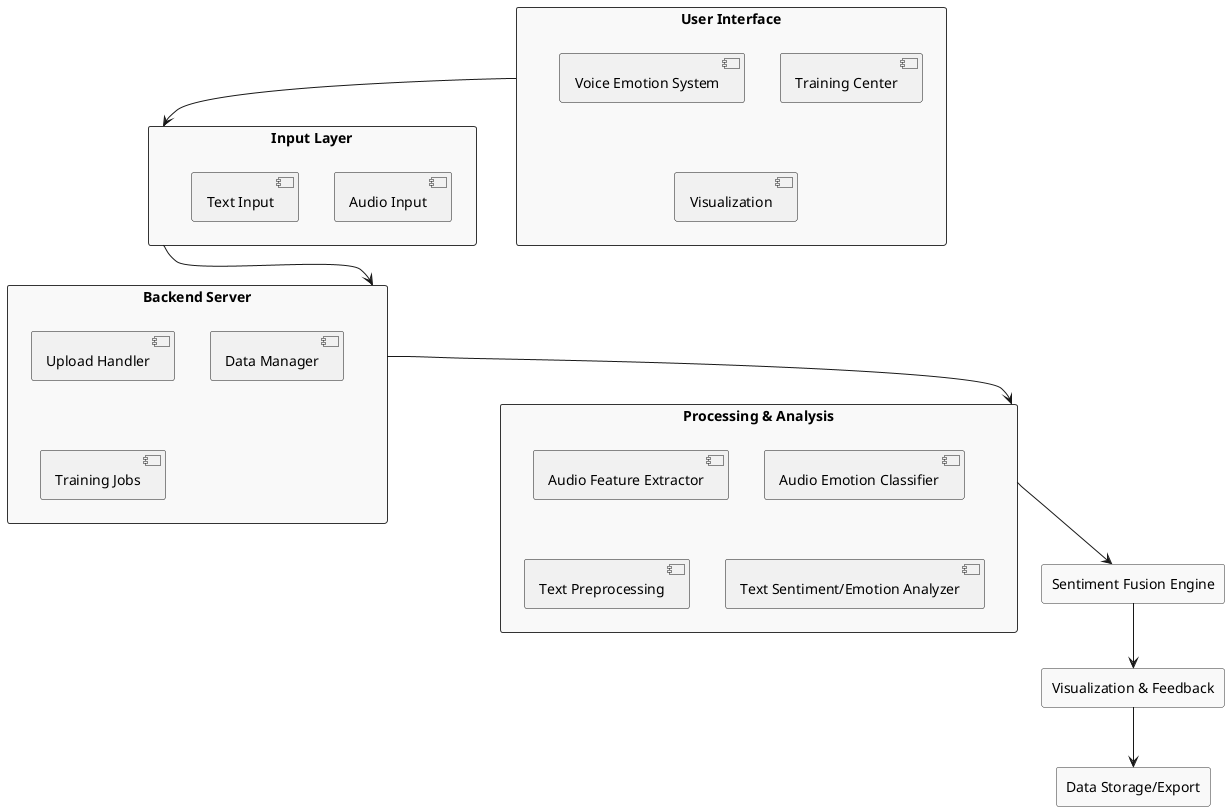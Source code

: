 @startuml
skinparam rectangle {
  BackgroundColor #F9F9F9
  BorderColor #333
}

rectangle "User Interface" as UI {
  [Training Center]
  [Voice Emotion System]
  [Visualization]
}

rectangle "Input Layer" as Input {
  [Audio Input]
  [Text Input]
}

rectangle "Backend Server" as Backend {
  [Upload Handler]
  [Data Manager]
  [Training Jobs]
}

rectangle "Processing & Analysis" as Processing {
  [Audio Feature Extractor]
  [Audio Emotion Classifier]
  [Text Preprocessing]
  [Text Sentiment/Emotion Analyzer]
}

rectangle "Sentiment Fusion Engine" as Fusion

rectangle "Visualization & Feedback" as Viz

rectangle "Data Storage/Export" as Storage

UI -down-> Input
Input -down-> Backend
Backend -down-> Processing
Processing -down-> Fusion
Fusion -down-> Viz
Viz -down-> Storage
@enduml
